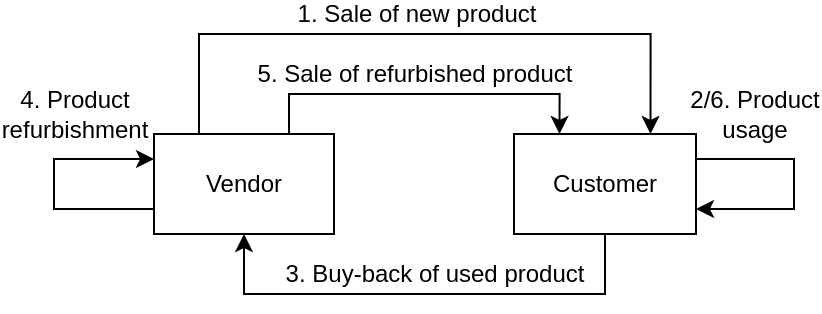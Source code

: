 <mxfile version="12.1.3" pages="1"><diagram id="qn5awU8a1iF2Nh8C1u80" name="Page-1"><mxGraphModel dx="805" dy="843" grid="1" gridSize="10" guides="1" tooltips="1" connect="1" arrows="1" fold="1" page="1" pageScale="1" pageWidth="1000" pageHeight="500" math="0" shadow="0"><root><mxCell id="0"/><mxCell id="1" parent="0"/><mxCell id="BxJNzVtzFG8qciSrd2Jg-47" style="edgeStyle=orthogonalEdgeStyle;rounded=0;orthogonalLoop=1;jettySize=auto;html=1;exitX=0.5;exitY=1;exitDx=0;exitDy=0;entryX=0.5;entryY=1;entryDx=0;entryDy=0;" edge="1" parent="1" source="BxJNzVtzFG8qciSrd2Jg-49" target="BxJNzVtzFG8qciSrd2Jg-56"><mxGeometry relative="1" as="geometry"><mxPoint x="-59.466" y="110.138" as="targetPoint"/><Array as="points"><mxPoint x="330" y="130"/><mxPoint x="110" y="130"/></Array></mxGeometry></mxCell><mxCell id="BxJNzVtzFG8qciSrd2Jg-48" value="3. Buy-back of used product" style="text;html=1;resizable=0;points=[];align=center;verticalAlign=middle;labelBackgroundColor=none;" vertex="1" connectable="0" parent="BxJNzVtzFG8qciSrd2Jg-47"><mxGeometry x="0.04" y="-3" relative="1" as="geometry"><mxPoint x="9.5" y="-7" as="offset"/></mxGeometry></mxCell><mxCell id="BxJNzVtzFG8qciSrd2Jg-49" value="Customer" style="rounded=0;whiteSpace=wrap;html=1;" vertex="1" parent="1"><mxGeometry x="300" y="50" width="91" height="50" as="geometry"/></mxCell><mxCell id="BxJNzVtzFG8qciSrd2Jg-50" style="edgeStyle=orthogonalEdgeStyle;rounded=0;orthogonalLoop=1;jettySize=auto;html=1;exitX=0.25;exitY=0;exitDx=0;exitDy=0;entryX=0.75;entryY=0;entryDx=0;entryDy=0;" edge="1" parent="1" source="BxJNzVtzFG8qciSrd2Jg-56" target="BxJNzVtzFG8qciSrd2Jg-49"><mxGeometry relative="1" as="geometry"><mxPoint x="-89.81" y="50.138" as="sourcePoint"/><Array as="points"><mxPoint x="142"/><mxPoint x="368"/></Array></mxGeometry></mxCell><mxCell id="BxJNzVtzFG8qciSrd2Jg-51" value="1. Sale of new product" style="text;html=1;resizable=0;points=[];align=center;verticalAlign=middle;labelBackgroundColor=none;" vertex="1" connectable="0" parent="BxJNzVtzFG8qciSrd2Jg-50"><mxGeometry x="-0.148" y="1" relative="1" as="geometry"><mxPoint x="19" y="-9" as="offset"/></mxGeometry></mxCell><mxCell id="BxJNzVtzFG8qciSrd2Jg-52" style="edgeStyle=orthogonalEdgeStyle;rounded=0;orthogonalLoop=1;jettySize=auto;html=1;exitX=0.75;exitY=0;exitDx=0;exitDy=0;entryX=0.25;entryY=0;entryDx=0;entryDy=0;" edge="1" parent="1" source="BxJNzVtzFG8qciSrd2Jg-56" target="BxJNzVtzFG8qciSrd2Jg-49"><mxGeometry relative="1" as="geometry"><mxPoint x="-29.81" y="50.138" as="sourcePoint"/><Array as="points"><mxPoint x="188" y="30"/><mxPoint x="323" y="30"/></Array></mxGeometry></mxCell><mxCell id="BxJNzVtzFG8qciSrd2Jg-53" value="5. Sale of refurbished product" style="text;html=1;resizable=0;points=[];align=center;verticalAlign=middle;labelBackgroundColor=none;" vertex="1" connectable="0" parent="BxJNzVtzFG8qciSrd2Jg-52"><mxGeometry x="-0.183" y="3" relative="1" as="geometry"><mxPoint x="11" y="-7" as="offset"/></mxGeometry></mxCell><mxCell id="BxJNzVtzFG8qciSrd2Jg-54" style="edgeStyle=orthogonalEdgeStyle;rounded=0;orthogonalLoop=1;jettySize=auto;html=1;exitX=0;exitY=0.75;exitDx=0;exitDy=0;entryX=0;entryY=0.25;entryDx=0;entryDy=0;" edge="1" parent="1" source="BxJNzVtzFG8qciSrd2Jg-56" target="BxJNzVtzFG8qciSrd2Jg-56"><mxGeometry relative="1" as="geometry"><mxPoint x="-120.0" y="94.966" as="targetPoint"/><Array as="points"><mxPoint x="70" y="87"/><mxPoint x="70" y="63"/></Array></mxGeometry></mxCell><mxCell id="BxJNzVtzFG8qciSrd2Jg-55" value="4. Product&lt;br&gt;refurbishment" style="text;html=1;resizable=0;points=[];align=center;verticalAlign=middle;labelBackgroundColor=none;" vertex="1" connectable="0" parent="BxJNzVtzFG8qciSrd2Jg-54"><mxGeometry x="-0.27" y="-3" relative="1" as="geometry"><mxPoint x="5.5" y="-44.5" as="offset"/></mxGeometry></mxCell><mxCell id="BxJNzVtzFG8qciSrd2Jg-56" value="Vendor" style="rounded=0;whiteSpace=wrap;html=1;" vertex="1" parent="1"><mxGeometry x="120" y="50" width="90" height="50" as="geometry"/></mxCell><mxCell id="BxJNzVtzFG8qciSrd2Jg-57" style="edgeStyle=orthogonalEdgeStyle;rounded=0;orthogonalLoop=1;jettySize=auto;html=1;exitX=1;exitY=0.25;exitDx=0;exitDy=0;entryX=1;entryY=0.75;entryDx=0;entryDy=0;" edge="1" parent="1" source="BxJNzVtzFG8qciSrd2Jg-49" target="BxJNzVtzFG8qciSrd2Jg-49"><mxGeometry relative="1" as="geometry"><Array as="points"><mxPoint x="440" y="63"/><mxPoint x="440" y="87"/></Array></mxGeometry></mxCell><mxCell id="BxJNzVtzFG8qciSrd2Jg-58" value="2/6. Product&lt;br&gt;usage" style="text;html=1;resizable=0;points=[];align=center;verticalAlign=middle;labelBackgroundColor=none;" vertex="1" connectable="0" parent="BxJNzVtzFG8qciSrd2Jg-57"><mxGeometry x="-0.2" y="-4" relative="1" as="geometry"><mxPoint x="-16" y="-22.5" as="offset"/></mxGeometry></mxCell></root></mxGraphModel></diagram></mxfile>